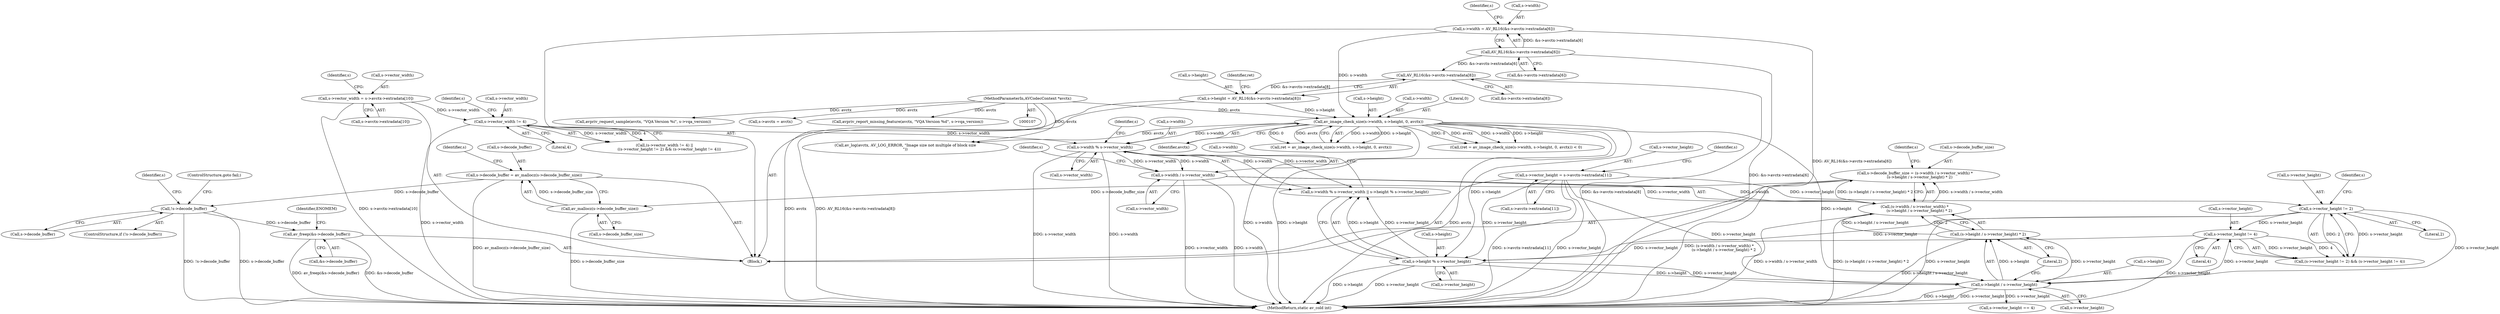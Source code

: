 digraph "0_FFmpeg_02f909dc24b1f05cfbba75077c7707b905e63cd2@API" {
"1000476" [label="(Call,av_freep(&s->decode_buffer))"];
"1000382" [label="(Call,!s->decode_buffer)"];
"1000373" [label="(Call,s->decode_buffer = av_mallocz(s->decode_buffer_size))"];
"1000377" [label="(Call,av_mallocz(s->decode_buffer_size))"];
"1000352" [label="(Call,s->decode_buffer_size = (s->width / s->vector_width) *\n        (s->height / s->vector_height) * 2)"];
"1000356" [label="(Call,(s->width / s->vector_width) *\n        (s->height / s->vector_height) * 2)"];
"1000357" [label="(Call,s->width / s->vector_width)"];
"1000298" [label="(Call,s->width % s->vector_width)"];
"1000216" [label="(Call,av_image_check_size(s->width, s->height, 0, avctx))"];
"1000186" [label="(Call,s->width = AV_RL16(&s->avctx->extradata[6]))"];
"1000190" [label="(Call,AV_RL16(&s->avctx->extradata[6]))"];
"1000199" [label="(Call,s->height = AV_RL16(&s->avctx->extradata[8]))"];
"1000203" [label="(Call,AV_RL16(&s->avctx->extradata[8]))"];
"1000108" [label="(MethodParameterIn,AVCodecContext *avctx)"];
"1000277" [label="(Call,s->vector_width != 4)"];
"1000238" [label="(Call,s->vector_width = s->avctx->extradata[10])"];
"1000364" [label="(Call,(s->height / s->vector_height) * 2)"];
"1000365" [label="(Call,s->height / s->vector_height)"];
"1000305" [label="(Call,s->height % s->vector_height)"];
"1000283" [label="(Call,s->vector_height != 2)"];
"1000249" [label="(Call,s->vector_height = s->avctx->extradata[11])"];
"1000288" [label="(Call,s->vector_height != 4)"];
"1000297" [label="(Call,s->width % s->vector_width || s->height % s->vector_height)"];
"1000375" [label="(Identifier,s)"];
"1000109" [label="(Block,)"];
"1000365" [label="(Call,s->height / s->vector_height)"];
"1000388" [label="(Call,s->vector_height == 4)"];
"1000214" [label="(Call,ret = av_image_check_size(s->width, s->height, 0, avctx))"];
"1000178" [label="(Call,avpriv_request_sample(avctx, \"VQA Version %i\", s->vqa_version))"];
"1000203" [label="(Call,AV_RL16(&s->avctx->extradata[8]))"];
"1000373" [label="(Call,s->decode_buffer = av_mallocz(s->decode_buffer_size))"];
"1000276" [label="(Call,(s->vector_width != 4) ||\n        ((s->vector_height != 2) && (s->vector_height != 4)))"];
"1000357" [label="(Call,s->width / s->vector_width)"];
"1000200" [label="(Call,s->height)"];
"1000285" [label="(Identifier,s)"];
"1000287" [label="(Literal,2)"];
"1000386" [label="(ControlStructure,goto fail;)"];
"1000374" [label="(Call,s->decode_buffer)"];
"1000216" [label="(Call,av_image_check_size(s->width, s->height, 0, avctx))"];
"1000223" [label="(Literal,0)"];
"1000356" [label="(Call,(s->width / s->vector_width) *\n        (s->height / s->vector_height) * 2)"];
"1000309" [label="(Call,s->vector_height)"];
"1000289" [label="(Call,s->vector_height)"];
"1000204" [label="(Call,&s->avctx->extradata[8])"];
"1000249" [label="(Call,s->vector_height = s->avctx->extradata[11])"];
"1000108" [label="(MethodParameterIn,AVCodecContext *avctx)"];
"1000358" [label="(Call,s->width)"];
"1000484" [label="(MethodReturn,static av_cold int)"];
"1000213" [label="(Call,(ret = av_image_check_size(s->width, s->height, 0, avctx)) < 0)"];
"1000186" [label="(Call,s->width = AV_RL16(&s->avctx->extradata[6]))"];
"1000382" [label="(Call,!s->decode_buffer)"];
"1000282" [label="(Call,(s->vector_height != 2) && (s->vector_height != 4))"];
"1000367" [label="(Identifier,s)"];
"1000199" [label="(Call,s->height = AV_RL16(&s->avctx->extradata[8]))"];
"1000476" [label="(Call,av_freep(&s->decode_buffer))"];
"1000290" [label="(Identifier,s)"];
"1000284" [label="(Call,s->vector_height)"];
"1000305" [label="(Call,s->height % s->vector_height)"];
"1000201" [label="(Identifier,s)"];
"1000281" [label="(Literal,4)"];
"1000253" [label="(Call,s->avctx->extradata[11])"];
"1000238" [label="(Call,s->vector_width = s->avctx->extradata[10])"];
"1000361" [label="(Call,s->vector_width)"];
"1000278" [label="(Call,s->vector_width)"];
"1000378" [label="(Call,s->decode_buffer_size)"];
"1000477" [label="(Call,&s->decode_buffer)"];
"1000352" [label="(Call,s->decode_buffer_size = (s->width / s->vector_width) *\n        (s->height / s->vector_height) * 2)"];
"1000299" [label="(Call,s->width)"];
"1000372" [label="(Literal,2)"];
"1000302" [label="(Call,s->vector_width)"];
"1000283" [label="(Call,s->vector_height != 2)"];
"1000288" [label="(Call,s->vector_height != 4)"];
"1000220" [label="(Call,s->height)"];
"1000217" [label="(Call,s->width)"];
"1000187" [label="(Call,s->width)"];
"1000262" [label="(Identifier,s)"];
"1000250" [label="(Call,s->vector_height)"];
"1000383" [label="(Call,s->decode_buffer)"];
"1000377" [label="(Call,av_mallocz(s->decode_buffer_size))"];
"1000313" [label="(Call,av_log(avctx, AV_LOG_ERROR, \"Image size not multiple of block size\n\"))"];
"1000277" [label="(Call,s->vector_width != 4)"];
"1000215" [label="(Identifier,ret)"];
"1000366" [label="(Call,s->height)"];
"1000242" [label="(Call,s->avctx->extradata[10])"];
"1000292" [label="(Literal,4)"];
"1000353" [label="(Call,s->decode_buffer_size)"];
"1000239" [label="(Call,s->vector_width)"];
"1000251" [label="(Identifier,s)"];
"1000190" [label="(Call,AV_RL16(&s->avctx->extradata[6]))"];
"1000298" [label="(Call,s->width % s->vector_width)"];
"1000307" [label="(Identifier,s)"];
"1000381" [label="(ControlStructure,if (!s->decode_buffer))"];
"1000120" [label="(Call,s->avctx = avctx)"];
"1000169" [label="(Call,avpriv_report_missing_feature(avctx, \"VQA Version %d\", s->vqa_version))"];
"1000369" [label="(Call,s->vector_height)"];
"1000191" [label="(Call,&s->avctx->extradata[6])"];
"1000224" [label="(Identifier,avctx)"];
"1000483" [label="(Identifier,ENOMEM)"];
"1000306" [label="(Call,s->height)"];
"1000384" [label="(Identifier,s)"];
"1000390" [label="(Identifier,s)"];
"1000364" [label="(Call,(s->height / s->vector_height) * 2)"];
"1000476" -> "1000109"  [label="AST: "];
"1000476" -> "1000477"  [label="CFG: "];
"1000477" -> "1000476"  [label="AST: "];
"1000483" -> "1000476"  [label="CFG: "];
"1000476" -> "1000484"  [label="DDG: av_freep(&s->decode_buffer)"];
"1000476" -> "1000484"  [label="DDG: &s->decode_buffer"];
"1000382" -> "1000476"  [label="DDG: s->decode_buffer"];
"1000382" -> "1000381"  [label="AST: "];
"1000382" -> "1000383"  [label="CFG: "];
"1000383" -> "1000382"  [label="AST: "];
"1000386" -> "1000382"  [label="CFG: "];
"1000390" -> "1000382"  [label="CFG: "];
"1000382" -> "1000484"  [label="DDG: s->decode_buffer"];
"1000382" -> "1000484"  [label="DDG: !s->decode_buffer"];
"1000373" -> "1000382"  [label="DDG: s->decode_buffer"];
"1000373" -> "1000109"  [label="AST: "];
"1000373" -> "1000377"  [label="CFG: "];
"1000374" -> "1000373"  [label="AST: "];
"1000377" -> "1000373"  [label="AST: "];
"1000384" -> "1000373"  [label="CFG: "];
"1000373" -> "1000484"  [label="DDG: av_mallocz(s->decode_buffer_size)"];
"1000377" -> "1000373"  [label="DDG: s->decode_buffer_size"];
"1000377" -> "1000378"  [label="CFG: "];
"1000378" -> "1000377"  [label="AST: "];
"1000377" -> "1000484"  [label="DDG: s->decode_buffer_size"];
"1000352" -> "1000377"  [label="DDG: s->decode_buffer_size"];
"1000352" -> "1000109"  [label="AST: "];
"1000352" -> "1000356"  [label="CFG: "];
"1000353" -> "1000352"  [label="AST: "];
"1000356" -> "1000352"  [label="AST: "];
"1000375" -> "1000352"  [label="CFG: "];
"1000352" -> "1000484"  [label="DDG: (s->width / s->vector_width) *\n        (s->height / s->vector_height) * 2"];
"1000356" -> "1000352"  [label="DDG: s->width / s->vector_width"];
"1000356" -> "1000352"  [label="DDG: (s->height / s->vector_height) * 2"];
"1000356" -> "1000364"  [label="CFG: "];
"1000357" -> "1000356"  [label="AST: "];
"1000364" -> "1000356"  [label="AST: "];
"1000356" -> "1000484"  [label="DDG: (s->height / s->vector_height) * 2"];
"1000356" -> "1000484"  [label="DDG: s->width / s->vector_width"];
"1000357" -> "1000356"  [label="DDG: s->width"];
"1000357" -> "1000356"  [label="DDG: s->vector_width"];
"1000364" -> "1000356"  [label="DDG: s->height / s->vector_height"];
"1000364" -> "1000356"  [label="DDG: 2"];
"1000357" -> "1000361"  [label="CFG: "];
"1000358" -> "1000357"  [label="AST: "];
"1000361" -> "1000357"  [label="AST: "];
"1000367" -> "1000357"  [label="CFG: "];
"1000357" -> "1000484"  [label="DDG: s->vector_width"];
"1000357" -> "1000484"  [label="DDG: s->width"];
"1000298" -> "1000357"  [label="DDG: s->width"];
"1000298" -> "1000357"  [label="DDG: s->vector_width"];
"1000298" -> "1000297"  [label="AST: "];
"1000298" -> "1000302"  [label="CFG: "];
"1000299" -> "1000298"  [label="AST: "];
"1000302" -> "1000298"  [label="AST: "];
"1000307" -> "1000298"  [label="CFG: "];
"1000297" -> "1000298"  [label="CFG: "];
"1000298" -> "1000484"  [label="DDG: s->width"];
"1000298" -> "1000484"  [label="DDG: s->vector_width"];
"1000298" -> "1000297"  [label="DDG: s->width"];
"1000298" -> "1000297"  [label="DDG: s->vector_width"];
"1000216" -> "1000298"  [label="DDG: s->width"];
"1000277" -> "1000298"  [label="DDG: s->vector_width"];
"1000216" -> "1000214"  [label="AST: "];
"1000216" -> "1000224"  [label="CFG: "];
"1000217" -> "1000216"  [label="AST: "];
"1000220" -> "1000216"  [label="AST: "];
"1000223" -> "1000216"  [label="AST: "];
"1000224" -> "1000216"  [label="AST: "];
"1000214" -> "1000216"  [label="CFG: "];
"1000216" -> "1000484"  [label="DDG: s->width"];
"1000216" -> "1000484"  [label="DDG: s->height"];
"1000216" -> "1000484"  [label="DDG: avctx"];
"1000216" -> "1000213"  [label="DDG: s->width"];
"1000216" -> "1000213"  [label="DDG: s->height"];
"1000216" -> "1000213"  [label="DDG: 0"];
"1000216" -> "1000213"  [label="DDG: avctx"];
"1000216" -> "1000214"  [label="DDG: s->width"];
"1000216" -> "1000214"  [label="DDG: s->height"];
"1000216" -> "1000214"  [label="DDG: 0"];
"1000216" -> "1000214"  [label="DDG: avctx"];
"1000186" -> "1000216"  [label="DDG: s->width"];
"1000199" -> "1000216"  [label="DDG: s->height"];
"1000108" -> "1000216"  [label="DDG: avctx"];
"1000216" -> "1000305"  [label="DDG: s->height"];
"1000216" -> "1000313"  [label="DDG: avctx"];
"1000216" -> "1000365"  [label="DDG: s->height"];
"1000186" -> "1000109"  [label="AST: "];
"1000186" -> "1000190"  [label="CFG: "];
"1000187" -> "1000186"  [label="AST: "];
"1000190" -> "1000186"  [label="AST: "];
"1000201" -> "1000186"  [label="CFG: "];
"1000186" -> "1000484"  [label="DDG: AV_RL16(&s->avctx->extradata[6])"];
"1000190" -> "1000186"  [label="DDG: &s->avctx->extradata[6]"];
"1000190" -> "1000191"  [label="CFG: "];
"1000191" -> "1000190"  [label="AST: "];
"1000190" -> "1000484"  [label="DDG: &s->avctx->extradata[6]"];
"1000190" -> "1000203"  [label="DDG: &s->avctx->extradata[6]"];
"1000199" -> "1000109"  [label="AST: "];
"1000199" -> "1000203"  [label="CFG: "];
"1000200" -> "1000199"  [label="AST: "];
"1000203" -> "1000199"  [label="AST: "];
"1000215" -> "1000199"  [label="CFG: "];
"1000199" -> "1000484"  [label="DDG: AV_RL16(&s->avctx->extradata[8])"];
"1000203" -> "1000199"  [label="DDG: &s->avctx->extradata[8]"];
"1000203" -> "1000204"  [label="CFG: "];
"1000204" -> "1000203"  [label="AST: "];
"1000203" -> "1000484"  [label="DDG: &s->avctx->extradata[8]"];
"1000108" -> "1000107"  [label="AST: "];
"1000108" -> "1000484"  [label="DDG: avctx"];
"1000108" -> "1000120"  [label="DDG: avctx"];
"1000108" -> "1000169"  [label="DDG: avctx"];
"1000108" -> "1000178"  [label="DDG: avctx"];
"1000108" -> "1000313"  [label="DDG: avctx"];
"1000277" -> "1000276"  [label="AST: "];
"1000277" -> "1000281"  [label="CFG: "];
"1000278" -> "1000277"  [label="AST: "];
"1000281" -> "1000277"  [label="AST: "];
"1000285" -> "1000277"  [label="CFG: "];
"1000276" -> "1000277"  [label="CFG: "];
"1000277" -> "1000484"  [label="DDG: s->vector_width"];
"1000277" -> "1000276"  [label="DDG: s->vector_width"];
"1000277" -> "1000276"  [label="DDG: 4"];
"1000238" -> "1000277"  [label="DDG: s->vector_width"];
"1000238" -> "1000109"  [label="AST: "];
"1000238" -> "1000242"  [label="CFG: "];
"1000239" -> "1000238"  [label="AST: "];
"1000242" -> "1000238"  [label="AST: "];
"1000251" -> "1000238"  [label="CFG: "];
"1000238" -> "1000484"  [label="DDG: s->avctx->extradata[10]"];
"1000364" -> "1000372"  [label="CFG: "];
"1000365" -> "1000364"  [label="AST: "];
"1000372" -> "1000364"  [label="AST: "];
"1000364" -> "1000484"  [label="DDG: s->height / s->vector_height"];
"1000365" -> "1000364"  [label="DDG: s->height"];
"1000365" -> "1000364"  [label="DDG: s->vector_height"];
"1000365" -> "1000369"  [label="CFG: "];
"1000366" -> "1000365"  [label="AST: "];
"1000369" -> "1000365"  [label="AST: "];
"1000372" -> "1000365"  [label="CFG: "];
"1000365" -> "1000484"  [label="DDG: s->vector_height"];
"1000365" -> "1000484"  [label="DDG: s->height"];
"1000305" -> "1000365"  [label="DDG: s->height"];
"1000305" -> "1000365"  [label="DDG: s->vector_height"];
"1000283" -> "1000365"  [label="DDG: s->vector_height"];
"1000288" -> "1000365"  [label="DDG: s->vector_height"];
"1000249" -> "1000365"  [label="DDG: s->vector_height"];
"1000365" -> "1000388"  [label="DDG: s->vector_height"];
"1000305" -> "1000297"  [label="AST: "];
"1000305" -> "1000309"  [label="CFG: "];
"1000306" -> "1000305"  [label="AST: "];
"1000309" -> "1000305"  [label="AST: "];
"1000297" -> "1000305"  [label="CFG: "];
"1000305" -> "1000484"  [label="DDG: s->vector_height"];
"1000305" -> "1000484"  [label="DDG: s->height"];
"1000305" -> "1000297"  [label="DDG: s->height"];
"1000305" -> "1000297"  [label="DDG: s->vector_height"];
"1000283" -> "1000305"  [label="DDG: s->vector_height"];
"1000288" -> "1000305"  [label="DDG: s->vector_height"];
"1000249" -> "1000305"  [label="DDG: s->vector_height"];
"1000283" -> "1000282"  [label="AST: "];
"1000283" -> "1000287"  [label="CFG: "];
"1000284" -> "1000283"  [label="AST: "];
"1000287" -> "1000283"  [label="AST: "];
"1000290" -> "1000283"  [label="CFG: "];
"1000282" -> "1000283"  [label="CFG: "];
"1000283" -> "1000484"  [label="DDG: s->vector_height"];
"1000283" -> "1000282"  [label="DDG: s->vector_height"];
"1000283" -> "1000282"  [label="DDG: 2"];
"1000249" -> "1000283"  [label="DDG: s->vector_height"];
"1000283" -> "1000288"  [label="DDG: s->vector_height"];
"1000249" -> "1000109"  [label="AST: "];
"1000249" -> "1000253"  [label="CFG: "];
"1000250" -> "1000249"  [label="AST: "];
"1000253" -> "1000249"  [label="AST: "];
"1000262" -> "1000249"  [label="CFG: "];
"1000249" -> "1000484"  [label="DDG: s->avctx->extradata[11]"];
"1000249" -> "1000484"  [label="DDG: s->vector_height"];
"1000288" -> "1000282"  [label="AST: "];
"1000288" -> "1000292"  [label="CFG: "];
"1000289" -> "1000288"  [label="AST: "];
"1000292" -> "1000288"  [label="AST: "];
"1000282" -> "1000288"  [label="CFG: "];
"1000288" -> "1000484"  [label="DDG: s->vector_height"];
"1000288" -> "1000282"  [label="DDG: s->vector_height"];
"1000288" -> "1000282"  [label="DDG: 4"];
}

